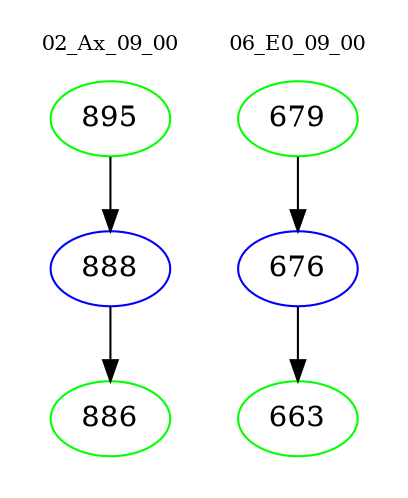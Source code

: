 digraph{
subgraph cluster_0 {
color = white
label = "02_Ax_09_00";
fontsize=10;
T0_895 [label="895", color="green"]
T0_895 -> T0_888 [color="black"]
T0_888 [label="888", color="blue"]
T0_888 -> T0_886 [color="black"]
T0_886 [label="886", color="green"]
}
subgraph cluster_1 {
color = white
label = "06_E0_09_00";
fontsize=10;
T1_679 [label="679", color="green"]
T1_679 -> T1_676 [color="black"]
T1_676 [label="676", color="blue"]
T1_676 -> T1_663 [color="black"]
T1_663 [label="663", color="green"]
}
}
